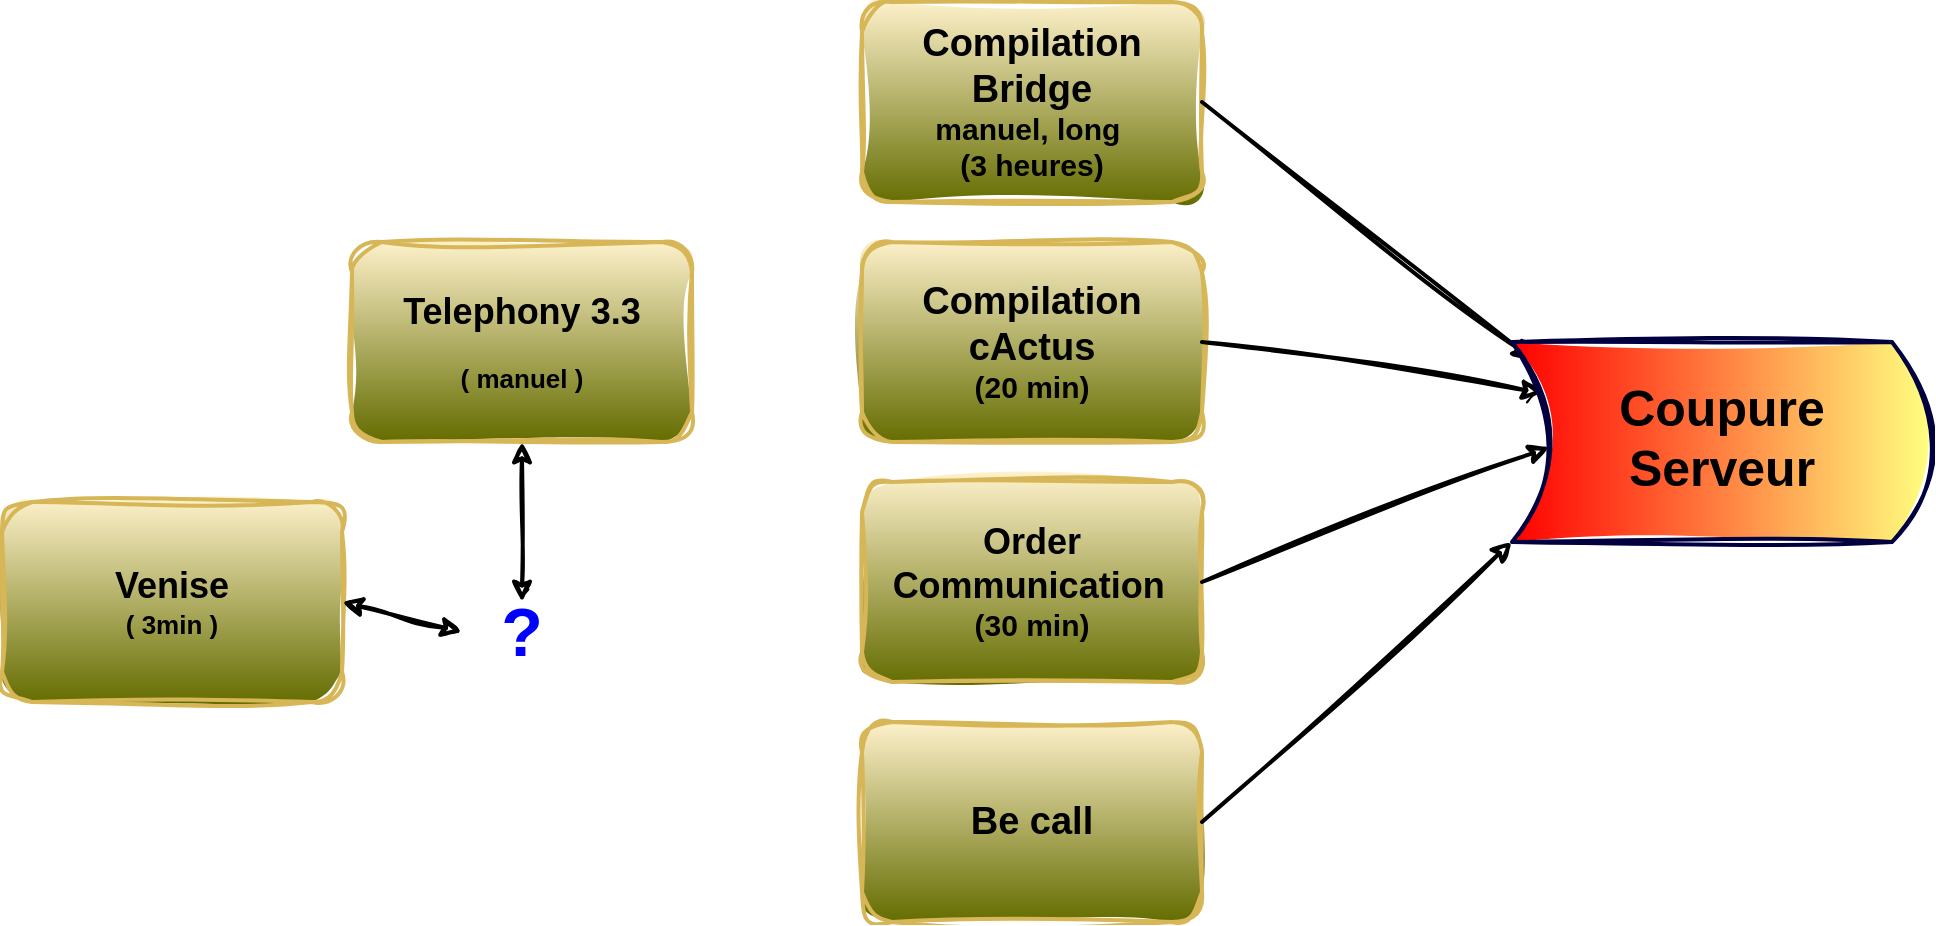 <mxfile version="21.7.2" type="github">
  <diagram name="Page-1" id="7k1aj2y8sR3ZM2Jb246o">
    <mxGraphModel dx="2514" dy="854" grid="1" gridSize="10" guides="1" tooltips="1" connect="1" arrows="1" fold="1" page="1" pageScale="1" pageWidth="827" pageHeight="1169" background="#ffffff" math="0" shadow="0">
      <root>
        <mxCell id="0" />
        <mxCell id="1" parent="0" />
        <mxCell id="wenwSTG3TXSl4FGpa-59-1" value="&lt;div&gt;&lt;font style=&quot;font-size: 19px;&quot;&gt;&lt;b&gt;Compilation Bridge&lt;/b&gt;&lt;/font&gt;&lt;b&gt;&lt;font style=&quot;font-size: 15px;&quot;&gt;&lt;br&gt;&lt;/font&gt;&lt;/b&gt;&lt;/div&gt;&lt;div&gt;&lt;b&gt;&lt;font style=&quot;font-size: 15px;&quot;&gt;manuel, long&amp;nbsp;&lt;/font&gt;&lt;/b&gt;&lt;/div&gt;&lt;div&gt;&lt;b&gt;&lt;font style=&quot;font-size: 15px;&quot;&gt;(3 heures)&lt;/font&gt;&lt;/b&gt;&lt;/div&gt;" style="rounded=1;whiteSpace=wrap;html=1;fillColor=#fff2cc;strokeColor=#d6b656;gradientColor=#646c00;sketch=1;curveFitting=1;jiggle=2;shadow=0;strokeWidth=2;" vertex="1" parent="1">
          <mxGeometry x="-100" y="200" width="170" height="100" as="geometry" />
        </mxCell>
        <mxCell id="wenwSTG3TXSl4FGpa-59-3" value="&lt;div&gt;&lt;b&gt;&lt;font style=&quot;font-size: 19px;&quot;&gt;Compilation cActus&lt;/font&gt;&lt;/b&gt;&lt;/div&gt;&lt;div&gt;&lt;b&gt;&lt;font style=&quot;font-size: 15px;&quot;&gt;(20 min)&lt;/font&gt;&lt;/b&gt;&lt;/div&gt;" style="rounded=1;whiteSpace=wrap;html=1;fillColor=#fff2cc;strokeColor=#d6b656;gradientColor=#646c00;sketch=1;curveFitting=1;jiggle=2;shadow=0;strokeWidth=2;" vertex="1" parent="1">
          <mxGeometry x="-100" y="320" width="170" height="100" as="geometry" />
        </mxCell>
        <mxCell id="wenwSTG3TXSl4FGpa-59-4" value="" style="endArrow=classic;html=1;rounded=0;exitX=1;exitY=0.5;exitDx=0;exitDy=0;entryX=0.95;entryY=0.911;entryDx=0;entryDy=0;entryPerimeter=0;sketch=1;curveFitting=1;jiggle=2;shadow=0;strokeWidth=2;" edge="1" parent="1" source="wenwSTG3TXSl4FGpa-59-1" target="wenwSTG3TXSl4FGpa-59-17">
          <mxGeometry width="50" height="50" relative="1" as="geometry">
            <mxPoint x="280" y="470" as="sourcePoint" />
            <mxPoint x="217.98" y="374.98" as="targetPoint" />
          </mxGeometry>
        </mxCell>
        <mxCell id="wenwSTG3TXSl4FGpa-59-5" value="" style="endArrow=classic;html=1;rounded=0;exitX=1;exitY=0.5;exitDx=0;exitDy=0;entryX=0.927;entryY=0.746;entryDx=0;entryDy=0;sketch=1;curveFitting=1;jiggle=2;shadow=0;strokeWidth=2;entryPerimeter=0;" edge="1" parent="1" source="wenwSTG3TXSl4FGpa-59-3" target="wenwSTG3TXSl4FGpa-59-17">
          <mxGeometry width="50" height="50" relative="1" as="geometry">
            <mxPoint x="160" y="340" as="sourcePoint" />
            <mxPoint x="219.0" y="395.0" as="targetPoint" />
          </mxGeometry>
        </mxCell>
        <mxCell id="wenwSTG3TXSl4FGpa-59-7" value="&lt;div&gt;&lt;font size=&quot;1&quot;&gt;&lt;b style=&quot;font-size: 18px;&quot;&gt;Order Communication&lt;/b&gt;&lt;/font&gt;&amp;nbsp;&lt;/div&gt;&lt;div&gt;&lt;b&gt;&lt;font style=&quot;font-size: 15px;&quot;&gt;(30 min)&lt;/font&gt;&lt;/b&gt;&lt;/div&gt;" style="rounded=1;whiteSpace=wrap;html=1;fillColor=#fff2cc;strokeColor=#d6b656;gradientColor=#646c00;sketch=1;curveFitting=1;jiggle=2;shadow=0;strokeWidth=2;" vertex="1" parent="1">
          <mxGeometry x="-100" y="440" width="170" height="100" as="geometry" />
        </mxCell>
        <mxCell id="wenwSTG3TXSl4FGpa-59-8" value="" style="endArrow=classic;html=1;rounded=0;exitX=1;exitY=0.5;exitDx=0;exitDy=0;entryX=0.911;entryY=0.475;entryDx=0;entryDy=0;sketch=1;curveFitting=1;jiggle=2;shadow=0;strokeWidth=2;entryPerimeter=0;" edge="1" parent="1" source="wenwSTG3TXSl4FGpa-59-7" target="wenwSTG3TXSl4FGpa-59-17">
          <mxGeometry width="50" height="50" relative="1" as="geometry">
            <mxPoint x="80" y="450" as="sourcePoint" />
            <mxPoint x="219.0" y="430.0" as="targetPoint" />
          </mxGeometry>
        </mxCell>
        <mxCell id="wenwSTG3TXSl4FGpa-59-9" value="&lt;font style=&quot;font-size: 19px;&quot;&gt;&lt;b&gt;Be call&lt;/b&gt;&lt;/font&gt;" style="rounded=1;whiteSpace=wrap;html=1;fillColor=#fff2cc;strokeColor=#d6b656;gradientColor=#646c00;sketch=1;curveFitting=1;jiggle=2;shadow=0;strokeWidth=2;" vertex="1" parent="1">
          <mxGeometry x="-100" y="560" width="170" height="100" as="geometry" />
        </mxCell>
        <mxCell id="wenwSTG3TXSl4FGpa-59-10" value="" style="endArrow=classic;html=1;rounded=0;exitX=1;exitY=0.5;exitDx=0;exitDy=0;entryX=1;entryY=0;entryDx=0;entryDy=0;sketch=1;curveFitting=1;jiggle=2;shadow=0;strokeWidth=2;" edge="1" parent="1" source="wenwSTG3TXSl4FGpa-59-9" target="wenwSTG3TXSl4FGpa-59-17">
          <mxGeometry width="50" height="50" relative="1" as="geometry">
            <mxPoint x="80" y="500" as="sourcePoint" />
            <mxPoint x="220.02" y="457.02" as="targetPoint" />
          </mxGeometry>
        </mxCell>
        <mxCell id="wenwSTG3TXSl4FGpa-59-11" value="&lt;div&gt;&lt;font style=&quot;font-size: 18px;&quot;&gt;&lt;b&gt;Telephony 3.3&lt;/b&gt;&lt;/font&gt;&lt;/div&gt;&lt;br&gt;&lt;font size=&quot;1&quot;&gt;&lt;b style=&quot;font-size: 13px;&quot;&gt;( manuel )&lt;/b&gt;&lt;/font&gt;" style="rounded=1;whiteSpace=wrap;html=1;fillColor=#fff2cc;strokeColor=#d6b656;gradientColor=#646c00;sketch=1;curveFitting=1;jiggle=2;shadow=0;strokeWidth=2;" vertex="1" parent="1">
          <mxGeometry x="-355" y="320" width="170" height="100" as="geometry" />
        </mxCell>
        <mxCell id="wenwSTG3TXSl4FGpa-59-12" value="&lt;div style=&quot;font-size: 21px;&quot;&gt;&lt;font color=&quot;#0000ff&quot; size=&quot;1&quot;&gt;&lt;b style=&quot;font-size: 34px;&quot;&gt;?&lt;/b&gt;&lt;/font&gt;&lt;/div&gt;" style="text;html=1;strokeColor=none;fillColor=none;align=center;verticalAlign=middle;whiteSpace=wrap;rounded=0;sketch=1;curveFitting=1;jiggle=2;shadow=0;strokeWidth=2;" vertex="1" parent="1">
          <mxGeometry x="-300" y="500" width="60" height="30" as="geometry" />
        </mxCell>
        <mxCell id="wenwSTG3TXSl4FGpa-59-13" value="" style="endArrow=classic;startArrow=classic;html=1;rounded=0;exitX=0.5;exitY=0;exitDx=0;exitDy=0;entryX=0.5;entryY=1;entryDx=0;entryDy=0;sketch=1;curveFitting=1;jiggle=2;shadow=0;strokeWidth=2;" edge="1" parent="1" source="wenwSTG3TXSl4FGpa-59-12" target="wenwSTG3TXSl4FGpa-59-11">
          <mxGeometry width="50" height="50" relative="1" as="geometry">
            <mxPoint x="390" y="400" as="sourcePoint" />
            <mxPoint x="440" y="350" as="targetPoint" />
            <Array as="points" />
          </mxGeometry>
        </mxCell>
        <mxCell id="wenwSTG3TXSl4FGpa-59-14" value="&lt;div&gt;&lt;b style=&quot;font-size: 18px;&quot;&gt;Venise&lt;/b&gt;&lt;/div&gt;&lt;div&gt;&lt;font style=&quot;font-size: 13px;&quot;&gt;&lt;b&gt;( 3min )&lt;br&gt;&lt;/b&gt;&lt;/font&gt;&lt;/div&gt;" style="rounded=1;whiteSpace=wrap;html=1;fillColor=#fff2cc;strokeColor=#d6b656;gradientColor=#646c00;sketch=1;curveFitting=1;jiggle=2;shadow=0;strokeWidth=2;" vertex="1" parent="1">
          <mxGeometry x="-530" y="450" width="170" height="100" as="geometry" />
        </mxCell>
        <mxCell id="wenwSTG3TXSl4FGpa-59-15" value="" style="endArrow=classic;startArrow=classic;html=1;rounded=0;exitX=1;exitY=0.5;exitDx=0;exitDy=0;entryX=0;entryY=0.5;entryDx=0;entryDy=0;sketch=1;curveFitting=1;jiggle=2;strokeWidth=2;" edge="1" parent="1" source="wenwSTG3TXSl4FGpa-59-14" target="wenwSTG3TXSl4FGpa-59-12">
          <mxGeometry width="50" height="50" relative="1" as="geometry">
            <mxPoint x="340" y="400" as="sourcePoint" />
            <mxPoint x="-200" y="540" as="targetPoint" />
            <Array as="points" />
          </mxGeometry>
        </mxCell>
        <mxCell id="wenwSTG3TXSl4FGpa-59-17" value="" style="shape=dataStorage;whiteSpace=wrap;html=1;fixedSize=1;rotation=-180;gradientColor=#ff0000;fillColor=#ffff80;gradientDirection=east;sketch=1;curveFitting=1;jiggle=2;shadow=0;strokeWidth=2;strokeColor=#000040;" vertex="1" parent="1">
          <mxGeometry x="225" y="370" width="210" height="100" as="geometry" />
        </mxCell>
        <mxCell id="wenwSTG3TXSl4FGpa-59-18" value="&#xa;&lt;b&gt;&lt;font style=&quot;font-size: 25px;&quot;&gt;Coupure Serveur&lt;/font&gt;&lt;/b&gt;&#xa;&#xa;" style="text;html=1;strokeColor=none;fillColor=none;align=center;verticalAlign=middle;whiteSpace=wrap;rounded=0;" vertex="1" parent="1">
          <mxGeometry x="300" y="410" width="60" height="30" as="geometry" />
        </mxCell>
      </root>
    </mxGraphModel>
  </diagram>
</mxfile>
